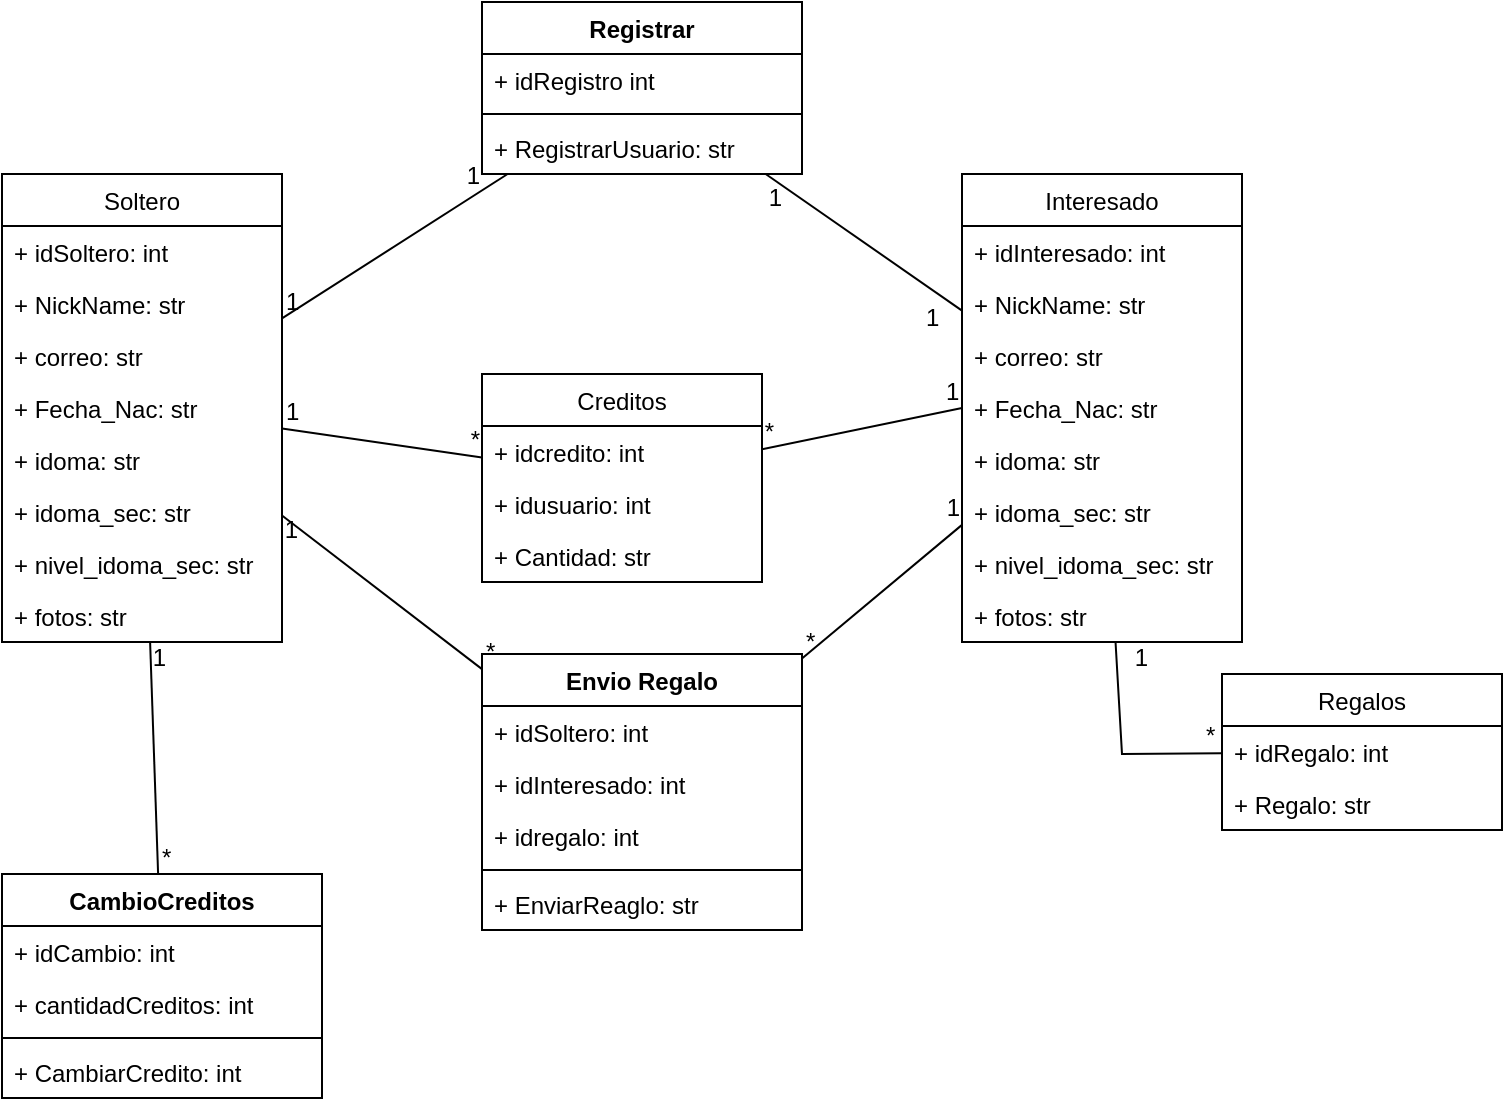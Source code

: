 <mxfile version="20.0.4" type="github">
  <diagram id="C5RBs43oDa-KdzZeNtuy" name="Page-1">
    <mxGraphModel dx="967" dy="532" grid="1" gridSize="10" guides="1" tooltips="1" connect="1" arrows="1" fold="1" page="1" pageScale="1" pageWidth="827" pageHeight="1169" math="0" shadow="0">
      <root>
        <mxCell id="WIyWlLk6GJQsqaUBKTNV-0" />
        <mxCell id="WIyWlLk6GJQsqaUBKTNV-1" parent="WIyWlLk6GJQsqaUBKTNV-0" />
        <mxCell id="z073S7n-2NsfgXCgyNQP-6" value="Soltero" style="swimlane;fontStyle=0;childLayout=stackLayout;horizontal=1;startSize=26;fillColor=none;horizontalStack=0;resizeParent=1;resizeParentMax=0;resizeLast=0;collapsible=1;marginBottom=0;" vertex="1" parent="WIyWlLk6GJQsqaUBKTNV-1">
          <mxGeometry x="50" y="110" width="140" height="234" as="geometry" />
        </mxCell>
        <mxCell id="z073S7n-2NsfgXCgyNQP-34" value="+ idSoltero: int" style="text;strokeColor=none;fillColor=none;align=left;verticalAlign=top;spacingLeft=4;spacingRight=4;overflow=hidden;rotatable=0;points=[[0,0.5],[1,0.5]];portConstraint=eastwest;" vertex="1" parent="z073S7n-2NsfgXCgyNQP-6">
          <mxGeometry y="26" width="140" height="26" as="geometry" />
        </mxCell>
        <mxCell id="z073S7n-2NsfgXCgyNQP-7" value="+ NickName: str" style="text;strokeColor=none;fillColor=none;align=left;verticalAlign=top;spacingLeft=4;spacingRight=4;overflow=hidden;rotatable=0;points=[[0,0.5],[1,0.5]];portConstraint=eastwest;" vertex="1" parent="z073S7n-2NsfgXCgyNQP-6">
          <mxGeometry y="52" width="140" height="26" as="geometry" />
        </mxCell>
        <mxCell id="z073S7n-2NsfgXCgyNQP-8" value="+ correo: str" style="text;strokeColor=none;fillColor=none;align=left;verticalAlign=top;spacingLeft=4;spacingRight=4;overflow=hidden;rotatable=0;points=[[0,0.5],[1,0.5]];portConstraint=eastwest;" vertex="1" parent="z073S7n-2NsfgXCgyNQP-6">
          <mxGeometry y="78" width="140" height="26" as="geometry" />
        </mxCell>
        <mxCell id="z073S7n-2NsfgXCgyNQP-9" value="+ Fecha_Nac: str" style="text;strokeColor=none;fillColor=none;align=left;verticalAlign=top;spacingLeft=4;spacingRight=4;overflow=hidden;rotatable=0;points=[[0,0.5],[1,0.5]];portConstraint=eastwest;" vertex="1" parent="z073S7n-2NsfgXCgyNQP-6">
          <mxGeometry y="104" width="140" height="26" as="geometry" />
        </mxCell>
        <mxCell id="z073S7n-2NsfgXCgyNQP-10" value="+ idoma: str" style="text;strokeColor=none;fillColor=none;align=left;verticalAlign=top;spacingLeft=4;spacingRight=4;overflow=hidden;rotatable=0;points=[[0,0.5],[1,0.5]];portConstraint=eastwest;" vertex="1" parent="z073S7n-2NsfgXCgyNQP-6">
          <mxGeometry y="130" width="140" height="26" as="geometry" />
        </mxCell>
        <mxCell id="z073S7n-2NsfgXCgyNQP-11" value="+ idoma_sec: str" style="text;strokeColor=none;fillColor=none;align=left;verticalAlign=top;spacingLeft=4;spacingRight=4;overflow=hidden;rotatable=0;points=[[0,0.5],[1,0.5]];portConstraint=eastwest;" vertex="1" parent="z073S7n-2NsfgXCgyNQP-6">
          <mxGeometry y="156" width="140" height="26" as="geometry" />
        </mxCell>
        <mxCell id="z073S7n-2NsfgXCgyNQP-12" value="+ nivel_idoma_sec: str" style="text;strokeColor=none;fillColor=none;align=left;verticalAlign=top;spacingLeft=4;spacingRight=4;overflow=hidden;rotatable=0;points=[[0,0.5],[1,0.5]];portConstraint=eastwest;" vertex="1" parent="z073S7n-2NsfgXCgyNQP-6">
          <mxGeometry y="182" width="140" height="26" as="geometry" />
        </mxCell>
        <mxCell id="z073S7n-2NsfgXCgyNQP-13" value="+ fotos: str" style="text;strokeColor=none;fillColor=none;align=left;verticalAlign=top;spacingLeft=4;spacingRight=4;overflow=hidden;rotatable=0;points=[[0,0.5],[1,0.5]];portConstraint=eastwest;" vertex="1" parent="z073S7n-2NsfgXCgyNQP-6">
          <mxGeometry y="208" width="140" height="26" as="geometry" />
        </mxCell>
        <mxCell id="z073S7n-2NsfgXCgyNQP-18" value="Interesado" style="swimlane;fontStyle=0;childLayout=stackLayout;horizontal=1;startSize=26;fillColor=none;horizontalStack=0;resizeParent=1;resizeParentMax=0;resizeLast=0;collapsible=1;marginBottom=0;" vertex="1" parent="WIyWlLk6GJQsqaUBKTNV-1">
          <mxGeometry x="530" y="110" width="140" height="234" as="geometry" />
        </mxCell>
        <mxCell id="z073S7n-2NsfgXCgyNQP-43" value="+ idInteresado: int" style="text;strokeColor=none;fillColor=none;align=left;verticalAlign=top;spacingLeft=4;spacingRight=4;overflow=hidden;rotatable=0;points=[[0,0.5],[1,0.5]];portConstraint=eastwest;" vertex="1" parent="z073S7n-2NsfgXCgyNQP-18">
          <mxGeometry y="26" width="140" height="26" as="geometry" />
        </mxCell>
        <mxCell id="z073S7n-2NsfgXCgyNQP-19" value="+ NickName: str" style="text;strokeColor=none;fillColor=none;align=left;verticalAlign=top;spacingLeft=4;spacingRight=4;overflow=hidden;rotatable=0;points=[[0,0.5],[1,0.5]];portConstraint=eastwest;" vertex="1" parent="z073S7n-2NsfgXCgyNQP-18">
          <mxGeometry y="52" width="140" height="26" as="geometry" />
        </mxCell>
        <mxCell id="z073S7n-2NsfgXCgyNQP-20" value="+ correo: str" style="text;strokeColor=none;fillColor=none;align=left;verticalAlign=top;spacingLeft=4;spacingRight=4;overflow=hidden;rotatable=0;points=[[0,0.5],[1,0.5]];portConstraint=eastwest;" vertex="1" parent="z073S7n-2NsfgXCgyNQP-18">
          <mxGeometry y="78" width="140" height="26" as="geometry" />
        </mxCell>
        <mxCell id="z073S7n-2NsfgXCgyNQP-21" value="+ Fecha_Nac: str" style="text;strokeColor=none;fillColor=none;align=left;verticalAlign=top;spacingLeft=4;spacingRight=4;overflow=hidden;rotatable=0;points=[[0,0.5],[1,0.5]];portConstraint=eastwest;" vertex="1" parent="z073S7n-2NsfgXCgyNQP-18">
          <mxGeometry y="104" width="140" height="26" as="geometry" />
        </mxCell>
        <mxCell id="z073S7n-2NsfgXCgyNQP-22" value="+ idoma: str" style="text;strokeColor=none;fillColor=none;align=left;verticalAlign=top;spacingLeft=4;spacingRight=4;overflow=hidden;rotatable=0;points=[[0,0.5],[1,0.5]];portConstraint=eastwest;" vertex="1" parent="z073S7n-2NsfgXCgyNQP-18">
          <mxGeometry y="130" width="140" height="26" as="geometry" />
        </mxCell>
        <mxCell id="z073S7n-2NsfgXCgyNQP-23" value="+ idoma_sec: str" style="text;strokeColor=none;fillColor=none;align=left;verticalAlign=top;spacingLeft=4;spacingRight=4;overflow=hidden;rotatable=0;points=[[0,0.5],[1,0.5]];portConstraint=eastwest;" vertex="1" parent="z073S7n-2NsfgXCgyNQP-18">
          <mxGeometry y="156" width="140" height="26" as="geometry" />
        </mxCell>
        <mxCell id="z073S7n-2NsfgXCgyNQP-24" value="+ nivel_idoma_sec: str" style="text;strokeColor=none;fillColor=none;align=left;verticalAlign=top;spacingLeft=4;spacingRight=4;overflow=hidden;rotatable=0;points=[[0,0.5],[1,0.5]];portConstraint=eastwest;" vertex="1" parent="z073S7n-2NsfgXCgyNQP-18">
          <mxGeometry y="182" width="140" height="26" as="geometry" />
        </mxCell>
        <mxCell id="z073S7n-2NsfgXCgyNQP-25" value="+ fotos: str" style="text;strokeColor=none;fillColor=none;align=left;verticalAlign=top;spacingLeft=4;spacingRight=4;overflow=hidden;rotatable=0;points=[[0,0.5],[1,0.5]];portConstraint=eastwest;" vertex="1" parent="z073S7n-2NsfgXCgyNQP-18">
          <mxGeometry y="208" width="140" height="26" as="geometry" />
        </mxCell>
        <mxCell id="z073S7n-2NsfgXCgyNQP-26" value="Regalos" style="swimlane;fontStyle=0;childLayout=stackLayout;horizontal=1;startSize=26;fillColor=none;horizontalStack=0;resizeParent=1;resizeParentMax=0;resizeLast=0;collapsible=1;marginBottom=0;" vertex="1" parent="WIyWlLk6GJQsqaUBKTNV-1">
          <mxGeometry x="660" y="360" width="140" height="78" as="geometry" />
        </mxCell>
        <mxCell id="z073S7n-2NsfgXCgyNQP-27" value="+ idRegalo: int" style="text;strokeColor=none;fillColor=none;align=left;verticalAlign=top;spacingLeft=4;spacingRight=4;overflow=hidden;rotatable=0;points=[[0,0.5],[1,0.5]];portConstraint=eastwest;" vertex="1" parent="z073S7n-2NsfgXCgyNQP-26">
          <mxGeometry y="26" width="140" height="26" as="geometry" />
        </mxCell>
        <mxCell id="z073S7n-2NsfgXCgyNQP-44" value="+ Regalo: str&#xa;" style="text;strokeColor=none;fillColor=none;align=left;verticalAlign=top;spacingLeft=4;spacingRight=4;overflow=hidden;rotatable=0;points=[[0,0.5],[1,0.5]];portConstraint=eastwest;" vertex="1" parent="z073S7n-2NsfgXCgyNQP-26">
          <mxGeometry y="52" width="140" height="26" as="geometry" />
        </mxCell>
        <mxCell id="z073S7n-2NsfgXCgyNQP-45" value="Creditos" style="swimlane;fontStyle=0;childLayout=stackLayout;horizontal=1;startSize=26;fillColor=none;horizontalStack=0;resizeParent=1;resizeParentMax=0;resizeLast=0;collapsible=1;marginBottom=0;" vertex="1" parent="WIyWlLk6GJQsqaUBKTNV-1">
          <mxGeometry x="290" y="210" width="140" height="104" as="geometry" />
        </mxCell>
        <mxCell id="z073S7n-2NsfgXCgyNQP-46" value="+ idcredito: int" style="text;strokeColor=none;fillColor=none;align=left;verticalAlign=top;spacingLeft=4;spacingRight=4;overflow=hidden;rotatable=0;points=[[0,0.5],[1,0.5]];portConstraint=eastwest;" vertex="1" parent="z073S7n-2NsfgXCgyNQP-45">
          <mxGeometry y="26" width="140" height="26" as="geometry" />
        </mxCell>
        <mxCell id="z073S7n-2NsfgXCgyNQP-63" value="+ idusuario: int" style="text;strokeColor=none;fillColor=none;align=left;verticalAlign=top;spacingLeft=4;spacingRight=4;overflow=hidden;rotatable=0;points=[[0,0.5],[1,0.5]];portConstraint=eastwest;" vertex="1" parent="z073S7n-2NsfgXCgyNQP-45">
          <mxGeometry y="52" width="140" height="26" as="geometry" />
        </mxCell>
        <mxCell id="z073S7n-2NsfgXCgyNQP-47" value="+ Cantidad: str&#xa;" style="text;strokeColor=none;fillColor=none;align=left;verticalAlign=top;spacingLeft=4;spacingRight=4;overflow=hidden;rotatable=0;points=[[0,0.5],[1,0.5]];portConstraint=eastwest;" vertex="1" parent="z073S7n-2NsfgXCgyNQP-45">
          <mxGeometry y="78" width="140" height="26" as="geometry" />
        </mxCell>
        <mxCell id="z073S7n-2NsfgXCgyNQP-70" value="" style="endArrow=none;html=1;rounded=0;targetPerimeterSpacing=0;" edge="1" parent="WIyWlLk6GJQsqaUBKTNV-1" source="z073S7n-2NsfgXCgyNQP-6" target="z073S7n-2NsfgXCgyNQP-45">
          <mxGeometry relative="1" as="geometry">
            <mxPoint x="190" y="230" as="sourcePoint" />
            <mxPoint x="350" y="230" as="targetPoint" />
          </mxGeometry>
        </mxCell>
        <mxCell id="z073S7n-2NsfgXCgyNQP-71" value="1" style="resizable=0;html=1;align=left;verticalAlign=bottom;" connectable="0" vertex="1" parent="z073S7n-2NsfgXCgyNQP-70">
          <mxGeometry x="-1" relative="1" as="geometry" />
        </mxCell>
        <mxCell id="z073S7n-2NsfgXCgyNQP-72" value="*" style="resizable=0;html=1;align=right;verticalAlign=bottom;" connectable="0" vertex="1" parent="z073S7n-2NsfgXCgyNQP-70">
          <mxGeometry x="1" relative="1" as="geometry" />
        </mxCell>
        <mxCell id="z073S7n-2NsfgXCgyNQP-73" value="" style="endArrow=none;html=1;rounded=0;targetPerimeterSpacing=0;strokeWidth=1;exitX=0;exitY=0.5;exitDx=0;exitDy=0;" edge="1" parent="WIyWlLk6GJQsqaUBKTNV-1" source="z073S7n-2NsfgXCgyNQP-21" target="z073S7n-2NsfgXCgyNQP-45">
          <mxGeometry relative="1" as="geometry">
            <mxPoint x="520" y="227" as="sourcePoint" />
            <mxPoint x="474" y="320" as="targetPoint" />
          </mxGeometry>
        </mxCell>
        <mxCell id="z073S7n-2NsfgXCgyNQP-74" value="1" style="resizable=0;html=1;align=left;verticalAlign=bottom;" connectable="0" vertex="1" parent="z073S7n-2NsfgXCgyNQP-73">
          <mxGeometry x="-1" relative="1" as="geometry">
            <mxPoint x="-10" as="offset" />
          </mxGeometry>
        </mxCell>
        <mxCell id="z073S7n-2NsfgXCgyNQP-75" value="*" style="resizable=0;html=1;align=right;verticalAlign=bottom;" connectable="0" vertex="1" parent="z073S7n-2NsfgXCgyNQP-73">
          <mxGeometry x="1" relative="1" as="geometry">
            <mxPoint x="6" as="offset" />
          </mxGeometry>
        </mxCell>
        <mxCell id="z073S7n-2NsfgXCgyNQP-77" value="" style="endArrow=none;html=1;rounded=0;targetPerimeterSpacing=0;strokeWidth=1;" edge="1" parent="WIyWlLk6GJQsqaUBKTNV-1" source="z073S7n-2NsfgXCgyNQP-26" target="z073S7n-2NsfgXCgyNQP-18">
          <mxGeometry relative="1" as="geometry">
            <mxPoint x="340" y="360" as="sourcePoint" />
            <mxPoint x="500" y="360" as="targetPoint" />
            <Array as="points">
              <mxPoint x="610" y="400" />
            </Array>
          </mxGeometry>
        </mxCell>
        <mxCell id="z073S7n-2NsfgXCgyNQP-78" value="*" style="resizable=0;html=1;align=left;verticalAlign=bottom;" connectable="0" vertex="1" parent="z073S7n-2NsfgXCgyNQP-77">
          <mxGeometry x="-1" relative="1" as="geometry">
            <mxPoint x="-10" as="offset" />
          </mxGeometry>
        </mxCell>
        <mxCell id="z073S7n-2NsfgXCgyNQP-79" value="1" style="resizable=0;html=1;align=right;verticalAlign=bottom;" connectable="0" vertex="1" parent="z073S7n-2NsfgXCgyNQP-77">
          <mxGeometry x="1" relative="1" as="geometry">
            <mxPoint x="17" y="16" as="offset" />
          </mxGeometry>
        </mxCell>
        <mxCell id="z073S7n-2NsfgXCgyNQP-80" value="Envio Regalo&#xa;" style="swimlane;fontStyle=1;align=center;verticalAlign=top;childLayout=stackLayout;horizontal=1;startSize=26;horizontalStack=0;resizeParent=1;resizeParentMax=0;resizeLast=0;collapsible=1;marginBottom=0;" vertex="1" parent="WIyWlLk6GJQsqaUBKTNV-1">
          <mxGeometry x="290" y="350" width="160" height="138" as="geometry" />
        </mxCell>
        <mxCell id="z073S7n-2NsfgXCgyNQP-81" value="+ idSoltero: int" style="text;strokeColor=none;fillColor=none;align=left;verticalAlign=top;spacingLeft=4;spacingRight=4;overflow=hidden;rotatable=0;points=[[0,0.5],[1,0.5]];portConstraint=eastwest;" vertex="1" parent="z073S7n-2NsfgXCgyNQP-80">
          <mxGeometry y="26" width="160" height="26" as="geometry" />
        </mxCell>
        <mxCell id="z073S7n-2NsfgXCgyNQP-84" value="+ idInteresado: int" style="text;strokeColor=none;fillColor=none;align=left;verticalAlign=top;spacingLeft=4;spacingRight=4;overflow=hidden;rotatable=0;points=[[0,0.5],[1,0.5]];portConstraint=eastwest;" vertex="1" parent="z073S7n-2NsfgXCgyNQP-80">
          <mxGeometry y="52" width="160" height="26" as="geometry" />
        </mxCell>
        <mxCell id="z073S7n-2NsfgXCgyNQP-85" value="+ idregalo: int" style="text;strokeColor=none;fillColor=none;align=left;verticalAlign=top;spacingLeft=4;spacingRight=4;overflow=hidden;rotatable=0;points=[[0,0.5],[1,0.5]];portConstraint=eastwest;" vertex="1" parent="z073S7n-2NsfgXCgyNQP-80">
          <mxGeometry y="78" width="160" height="26" as="geometry" />
        </mxCell>
        <mxCell id="z073S7n-2NsfgXCgyNQP-82" value="" style="line;strokeWidth=1;fillColor=none;align=left;verticalAlign=middle;spacingTop=-1;spacingLeft=3;spacingRight=3;rotatable=0;labelPosition=right;points=[];portConstraint=eastwest;" vertex="1" parent="z073S7n-2NsfgXCgyNQP-80">
          <mxGeometry y="104" width="160" height="8" as="geometry" />
        </mxCell>
        <mxCell id="z073S7n-2NsfgXCgyNQP-83" value="+ EnviarReaglo: str" style="text;strokeColor=none;fillColor=none;align=left;verticalAlign=top;spacingLeft=4;spacingRight=4;overflow=hidden;rotatable=0;points=[[0,0.5],[1,0.5]];portConstraint=eastwest;" vertex="1" parent="z073S7n-2NsfgXCgyNQP-80">
          <mxGeometry y="112" width="160" height="26" as="geometry" />
        </mxCell>
        <mxCell id="z073S7n-2NsfgXCgyNQP-86" value="" style="endArrow=none;html=1;rounded=0;targetPerimeterSpacing=0;strokeWidth=1;" edge="1" parent="WIyWlLk6GJQsqaUBKTNV-1" source="z073S7n-2NsfgXCgyNQP-80" target="z073S7n-2NsfgXCgyNQP-18">
          <mxGeometry relative="1" as="geometry">
            <mxPoint x="320" y="400" as="sourcePoint" />
            <mxPoint x="480" y="400" as="targetPoint" />
          </mxGeometry>
        </mxCell>
        <mxCell id="z073S7n-2NsfgXCgyNQP-87" value="*" style="resizable=0;html=1;align=left;verticalAlign=bottom;" connectable="0" vertex="1" parent="z073S7n-2NsfgXCgyNQP-86">
          <mxGeometry x="-1" relative="1" as="geometry" />
        </mxCell>
        <mxCell id="z073S7n-2NsfgXCgyNQP-88" value="1" style="resizable=0;html=1;align=right;verticalAlign=bottom;" connectable="0" vertex="1" parent="z073S7n-2NsfgXCgyNQP-86">
          <mxGeometry x="1" relative="1" as="geometry" />
        </mxCell>
        <mxCell id="z073S7n-2NsfgXCgyNQP-89" value="" style="endArrow=none;html=1;rounded=0;targetPerimeterSpacing=0;strokeWidth=1;" edge="1" parent="WIyWlLk6GJQsqaUBKTNV-1" source="z073S7n-2NsfgXCgyNQP-80" target="z073S7n-2NsfgXCgyNQP-6">
          <mxGeometry relative="1" as="geometry">
            <mxPoint x="160" y="410" as="sourcePoint" />
            <mxPoint x="320" y="410" as="targetPoint" />
          </mxGeometry>
        </mxCell>
        <mxCell id="z073S7n-2NsfgXCgyNQP-90" value="*" style="resizable=0;html=1;align=left;verticalAlign=bottom;" connectable="0" vertex="1" parent="z073S7n-2NsfgXCgyNQP-89">
          <mxGeometry x="-1" relative="1" as="geometry" />
        </mxCell>
        <mxCell id="z073S7n-2NsfgXCgyNQP-91" value="1" style="resizable=0;html=1;align=right;verticalAlign=bottom;" connectable="0" vertex="1" parent="z073S7n-2NsfgXCgyNQP-89">
          <mxGeometry x="1" relative="1" as="geometry">
            <mxPoint x="8" y="16" as="offset" />
          </mxGeometry>
        </mxCell>
        <mxCell id="z073S7n-2NsfgXCgyNQP-92" value="Registrar" style="swimlane;fontStyle=1;align=center;verticalAlign=top;childLayout=stackLayout;horizontal=1;startSize=26;horizontalStack=0;resizeParent=1;resizeParentMax=0;resizeLast=0;collapsible=1;marginBottom=0;" vertex="1" parent="WIyWlLk6GJQsqaUBKTNV-1">
          <mxGeometry x="290" y="24" width="160" height="86" as="geometry" />
        </mxCell>
        <mxCell id="z073S7n-2NsfgXCgyNQP-93" value="+ idRegistro int" style="text;strokeColor=none;fillColor=none;align=left;verticalAlign=top;spacingLeft=4;spacingRight=4;overflow=hidden;rotatable=0;points=[[0,0.5],[1,0.5]];portConstraint=eastwest;" vertex="1" parent="z073S7n-2NsfgXCgyNQP-92">
          <mxGeometry y="26" width="160" height="26" as="geometry" />
        </mxCell>
        <mxCell id="z073S7n-2NsfgXCgyNQP-94" value="" style="line;strokeWidth=1;fillColor=none;align=left;verticalAlign=middle;spacingTop=-1;spacingLeft=3;spacingRight=3;rotatable=0;labelPosition=right;points=[];portConstraint=eastwest;" vertex="1" parent="z073S7n-2NsfgXCgyNQP-92">
          <mxGeometry y="52" width="160" height="8" as="geometry" />
        </mxCell>
        <mxCell id="z073S7n-2NsfgXCgyNQP-95" value="+ RegistrarUsuario: str" style="text;strokeColor=none;fillColor=none;align=left;verticalAlign=top;spacingLeft=4;spacingRight=4;overflow=hidden;rotatable=0;points=[[0,0.5],[1,0.5]];portConstraint=eastwest;" vertex="1" parent="z073S7n-2NsfgXCgyNQP-92">
          <mxGeometry y="60" width="160" height="26" as="geometry" />
        </mxCell>
        <mxCell id="z073S7n-2NsfgXCgyNQP-98" value="" style="endArrow=none;html=1;rounded=0;targetPerimeterSpacing=0;strokeWidth=1;" edge="1" parent="WIyWlLk6GJQsqaUBKTNV-1" source="z073S7n-2NsfgXCgyNQP-6" target="z073S7n-2NsfgXCgyNQP-92">
          <mxGeometry relative="1" as="geometry">
            <mxPoint x="190" y="120" as="sourcePoint" />
            <mxPoint x="350" y="120" as="targetPoint" />
          </mxGeometry>
        </mxCell>
        <mxCell id="z073S7n-2NsfgXCgyNQP-99" value="1" style="resizable=0;html=1;align=left;verticalAlign=bottom;" connectable="0" vertex="1" parent="z073S7n-2NsfgXCgyNQP-98">
          <mxGeometry x="-1" relative="1" as="geometry" />
        </mxCell>
        <mxCell id="z073S7n-2NsfgXCgyNQP-100" value="1" style="resizable=0;html=1;align=right;verticalAlign=bottom;" connectable="0" vertex="1" parent="z073S7n-2NsfgXCgyNQP-98">
          <mxGeometry x="1" relative="1" as="geometry">
            <mxPoint x="-13" y="10" as="offset" />
          </mxGeometry>
        </mxCell>
        <mxCell id="z073S7n-2NsfgXCgyNQP-101" value="" style="endArrow=none;html=1;rounded=0;targetPerimeterSpacing=0;strokeWidth=1;" edge="1" parent="WIyWlLk6GJQsqaUBKTNV-1" source="z073S7n-2NsfgXCgyNQP-18" target="z073S7n-2NsfgXCgyNQP-92">
          <mxGeometry relative="1" as="geometry">
            <mxPoint x="410" y="175.0" as="sourcePoint" />
            <mxPoint x="522.812" y="102.8" as="targetPoint" />
          </mxGeometry>
        </mxCell>
        <mxCell id="z073S7n-2NsfgXCgyNQP-102" value="1" style="resizable=0;html=1;align=left;verticalAlign=bottom;" connectable="0" vertex="1" parent="z073S7n-2NsfgXCgyNQP-101">
          <mxGeometry x="-1" relative="1" as="geometry">
            <mxPoint x="-20" y="12" as="offset" />
          </mxGeometry>
        </mxCell>
        <mxCell id="z073S7n-2NsfgXCgyNQP-103" value="1" style="resizable=0;html=1;align=right;verticalAlign=bottom;" connectable="0" vertex="1" parent="z073S7n-2NsfgXCgyNQP-101">
          <mxGeometry x="1" relative="1" as="geometry">
            <mxPoint x="9" y="20" as="offset" />
          </mxGeometry>
        </mxCell>
        <mxCell id="z073S7n-2NsfgXCgyNQP-104" value="CambioCreditos" style="swimlane;fontStyle=1;align=center;verticalAlign=top;childLayout=stackLayout;horizontal=1;startSize=26;horizontalStack=0;resizeParent=1;resizeParentMax=0;resizeLast=0;collapsible=1;marginBottom=0;" vertex="1" parent="WIyWlLk6GJQsqaUBKTNV-1">
          <mxGeometry x="50" y="460" width="160" height="112" as="geometry" />
        </mxCell>
        <mxCell id="z073S7n-2NsfgXCgyNQP-105" value="+ idCambio: int" style="text;strokeColor=none;fillColor=none;align=left;verticalAlign=top;spacingLeft=4;spacingRight=4;overflow=hidden;rotatable=0;points=[[0,0.5],[1,0.5]];portConstraint=eastwest;" vertex="1" parent="z073S7n-2NsfgXCgyNQP-104">
          <mxGeometry y="26" width="160" height="26" as="geometry" />
        </mxCell>
        <mxCell id="z073S7n-2NsfgXCgyNQP-112" value="+ cantidadCreditos: int" style="text;strokeColor=none;fillColor=none;align=left;verticalAlign=top;spacingLeft=4;spacingRight=4;overflow=hidden;rotatable=0;points=[[0,0.5],[1,0.5]];portConstraint=eastwest;" vertex="1" parent="z073S7n-2NsfgXCgyNQP-104">
          <mxGeometry y="52" width="160" height="26" as="geometry" />
        </mxCell>
        <mxCell id="z073S7n-2NsfgXCgyNQP-106" value="" style="line;strokeWidth=1;fillColor=none;align=left;verticalAlign=middle;spacingTop=-1;spacingLeft=3;spacingRight=3;rotatable=0;labelPosition=right;points=[];portConstraint=eastwest;" vertex="1" parent="z073S7n-2NsfgXCgyNQP-104">
          <mxGeometry y="78" width="160" height="8" as="geometry" />
        </mxCell>
        <mxCell id="z073S7n-2NsfgXCgyNQP-107" value="+ CambiarCredito: int" style="text;strokeColor=none;fillColor=none;align=left;verticalAlign=top;spacingLeft=4;spacingRight=4;overflow=hidden;rotatable=0;points=[[0,0.5],[1,0.5]];portConstraint=eastwest;" vertex="1" parent="z073S7n-2NsfgXCgyNQP-104">
          <mxGeometry y="86" width="160" height="26" as="geometry" />
        </mxCell>
        <mxCell id="z073S7n-2NsfgXCgyNQP-113" value="" style="endArrow=none;html=1;rounded=0;targetPerimeterSpacing=0;strokeWidth=1;" edge="1" parent="WIyWlLk6GJQsqaUBKTNV-1" source="z073S7n-2NsfgXCgyNQP-104" target="z073S7n-2NsfgXCgyNQP-6">
          <mxGeometry relative="1" as="geometry">
            <mxPoint x="300" y="367.56" as="sourcePoint" />
            <mxPoint x="200" y="290.76" as="targetPoint" />
          </mxGeometry>
        </mxCell>
        <mxCell id="z073S7n-2NsfgXCgyNQP-114" value="*" style="resizable=0;html=1;align=left;verticalAlign=bottom;" connectable="0" vertex="1" parent="z073S7n-2NsfgXCgyNQP-113">
          <mxGeometry x="-1" relative="1" as="geometry" />
        </mxCell>
        <mxCell id="z073S7n-2NsfgXCgyNQP-115" value="1" style="resizable=0;html=1;align=right;verticalAlign=bottom;" connectable="0" vertex="1" parent="z073S7n-2NsfgXCgyNQP-113">
          <mxGeometry x="1" relative="1" as="geometry">
            <mxPoint x="8" y="16" as="offset" />
          </mxGeometry>
        </mxCell>
      </root>
    </mxGraphModel>
  </diagram>
</mxfile>
